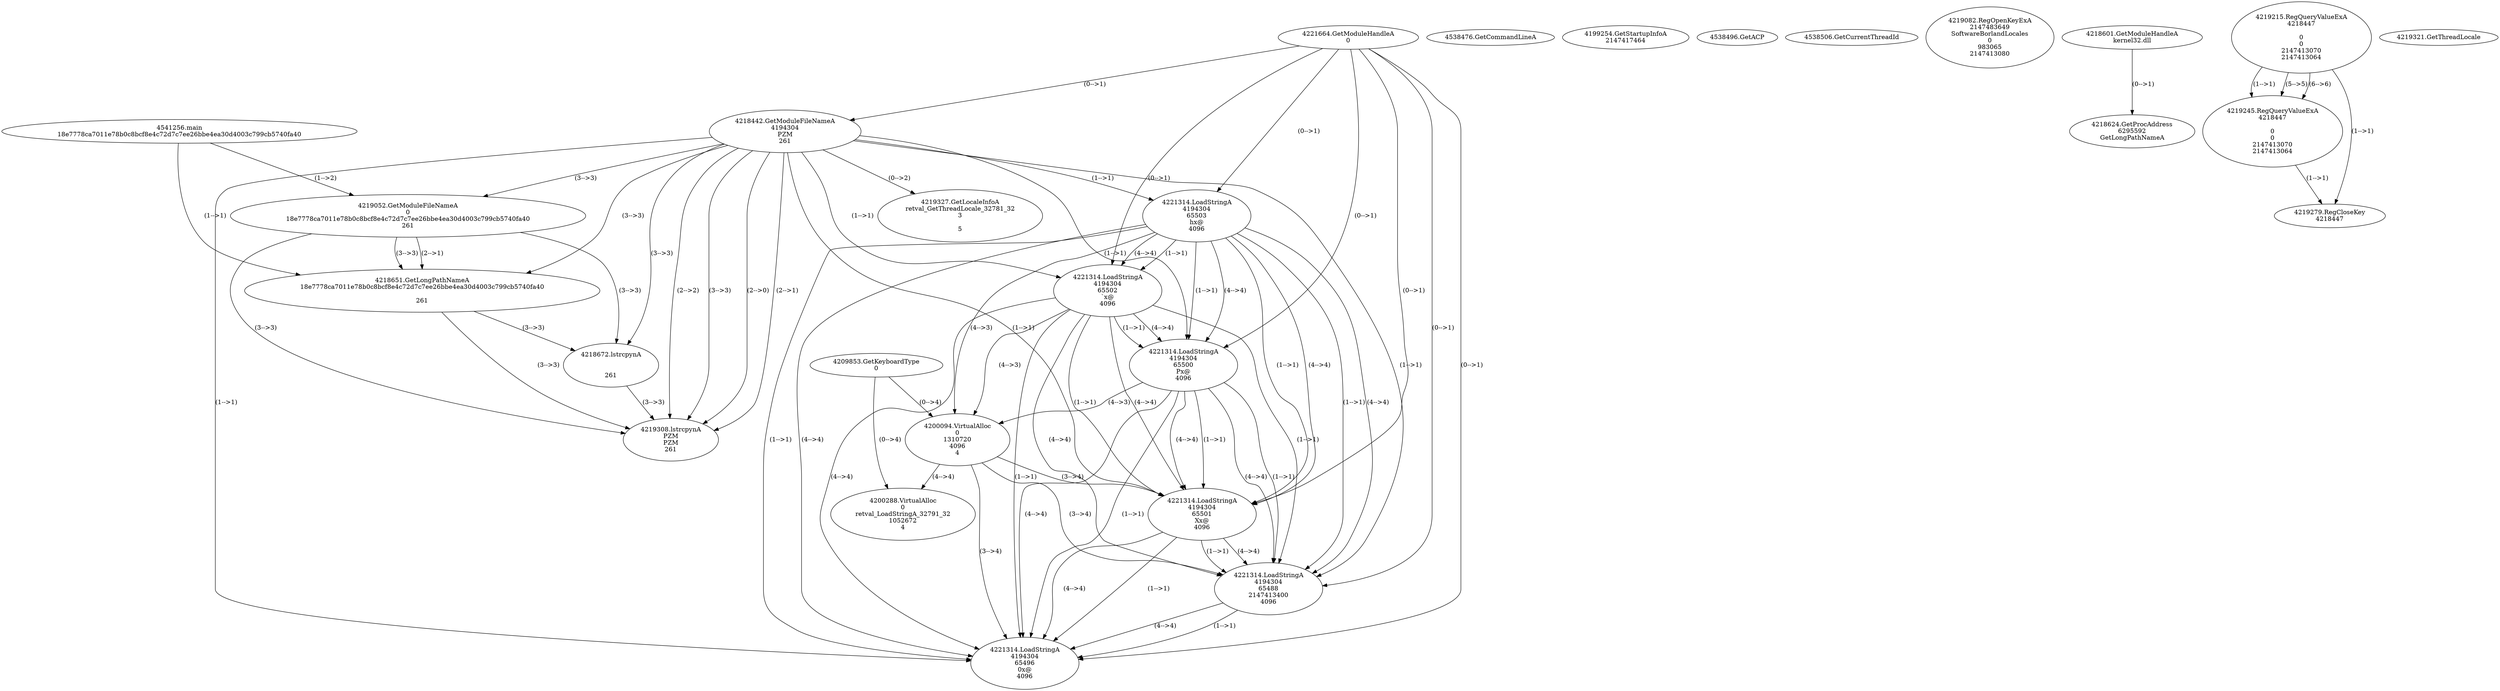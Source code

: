 // Global SCDG with merge call
digraph {
	0 [label="4541256.main
18e7778ca7011e78b0c8bcf8e4c72d7c7ee26bbe4ea30d4003c799cb5740fa40"]
	1 [label="4221664.GetModuleHandleA
0"]
	2 [label="4209853.GetKeyboardType
0"]
	3 [label="4538476.GetCommandLineA
"]
	4 [label="4199254.GetStartupInfoA
2147417464"]
	5 [label="4538496.GetACP
"]
	6 [label="4538506.GetCurrentThreadId
"]
	7 [label="4218442.GetModuleFileNameA
4194304
PZM
261"]
	1 -> 7 [label="(0-->1)"]
	8 [label="4219052.GetModuleFileNameA
0
18e7778ca7011e78b0c8bcf8e4c72d7c7ee26bbe4ea30d4003c799cb5740fa40
261"]
	0 -> 8 [label="(1-->2)"]
	7 -> 8 [label="(3-->3)"]
	9 [label="4219082.RegOpenKeyExA
2147483649
Software\Borland\Locales
0
983065
2147413080"]
	10 [label="4218601.GetModuleHandleA
kernel32.dll"]
	11 [label="4218624.GetProcAddress
6295592
GetLongPathNameA"]
	10 -> 11 [label="(0-->1)"]
	12 [label="4218651.GetLongPathNameA
18e7778ca7011e78b0c8bcf8e4c72d7c7ee26bbe4ea30d4003c799cb5740fa40

261"]
	0 -> 12 [label="(1-->1)"]
	8 -> 12 [label="(2-->1)"]
	7 -> 12 [label="(3-->3)"]
	8 -> 12 [label="(3-->3)"]
	13 [label="4218672.lstrcpynA


261"]
	7 -> 13 [label="(3-->3)"]
	8 -> 13 [label="(3-->3)"]
	12 -> 13 [label="(3-->3)"]
	14 [label="4219215.RegQueryValueExA
4218447

0
0
2147413070
2147413064"]
	15 [label="4219245.RegQueryValueExA
4218447

0
0
2147413070
2147413064"]
	14 -> 15 [label="(1-->1)"]
	14 -> 15 [label="(5-->5)"]
	14 -> 15 [label="(6-->6)"]
	16 [label="4219279.RegCloseKey
4218447"]
	14 -> 16 [label="(1-->1)"]
	15 -> 16 [label="(1-->1)"]
	17 [label="4219308.lstrcpynA
PZM
PZM
261"]
	7 -> 17 [label="(2-->1)"]
	7 -> 17 [label="(2-->2)"]
	7 -> 17 [label="(3-->3)"]
	8 -> 17 [label="(3-->3)"]
	12 -> 17 [label="(3-->3)"]
	13 -> 17 [label="(3-->3)"]
	7 -> 17 [label="(2-->0)"]
	18 [label="4219321.GetThreadLocale
"]
	19 [label="4219327.GetLocaleInfoA
retval_GetThreadLocale_32781_32
3

5"]
	7 -> 19 [label="(0-->2)"]
	20 [label="4221314.LoadStringA
4194304
65503
hx@
4096"]
	1 -> 20 [label="(0-->1)"]
	7 -> 20 [label="(1-->1)"]
	21 [label="4221314.LoadStringA
4194304
65502
`x@
4096"]
	1 -> 21 [label="(0-->1)"]
	7 -> 21 [label="(1-->1)"]
	20 -> 21 [label="(1-->1)"]
	20 -> 21 [label="(4-->4)"]
	22 [label="4221314.LoadStringA
4194304
65500
Px@
4096"]
	1 -> 22 [label="(0-->1)"]
	7 -> 22 [label="(1-->1)"]
	20 -> 22 [label="(1-->1)"]
	21 -> 22 [label="(1-->1)"]
	20 -> 22 [label="(4-->4)"]
	21 -> 22 [label="(4-->4)"]
	23 [label="4200094.VirtualAlloc
0
1310720
4096
4"]
	20 -> 23 [label="(4-->3)"]
	21 -> 23 [label="(4-->3)"]
	22 -> 23 [label="(4-->3)"]
	2 -> 23 [label="(0-->4)"]
	24 [label="4221314.LoadStringA
4194304
65501
Xx@
4096"]
	1 -> 24 [label="(0-->1)"]
	7 -> 24 [label="(1-->1)"]
	20 -> 24 [label="(1-->1)"]
	21 -> 24 [label="(1-->1)"]
	22 -> 24 [label="(1-->1)"]
	20 -> 24 [label="(4-->4)"]
	21 -> 24 [label="(4-->4)"]
	22 -> 24 [label="(4-->4)"]
	23 -> 24 [label="(3-->4)"]
	25 [label="4221314.LoadStringA
4194304
65488
2147413400
4096"]
	1 -> 25 [label="(0-->1)"]
	7 -> 25 [label="(1-->1)"]
	20 -> 25 [label="(1-->1)"]
	21 -> 25 [label="(1-->1)"]
	22 -> 25 [label="(1-->1)"]
	24 -> 25 [label="(1-->1)"]
	20 -> 25 [label="(4-->4)"]
	21 -> 25 [label="(4-->4)"]
	22 -> 25 [label="(4-->4)"]
	23 -> 25 [label="(3-->4)"]
	24 -> 25 [label="(4-->4)"]
	26 [label="4221314.LoadStringA
4194304
65496
0x@
4096"]
	1 -> 26 [label="(0-->1)"]
	7 -> 26 [label="(1-->1)"]
	20 -> 26 [label="(1-->1)"]
	21 -> 26 [label="(1-->1)"]
	22 -> 26 [label="(1-->1)"]
	24 -> 26 [label="(1-->1)"]
	25 -> 26 [label="(1-->1)"]
	20 -> 26 [label="(4-->4)"]
	21 -> 26 [label="(4-->4)"]
	22 -> 26 [label="(4-->4)"]
	23 -> 26 [label="(3-->4)"]
	24 -> 26 [label="(4-->4)"]
	25 -> 26 [label="(4-->4)"]
	27 [label="4200288.VirtualAlloc
0
retval_LoadStringA_32791_32
1052672
4"]
	2 -> 27 [label="(0-->4)"]
	23 -> 27 [label="(4-->4)"]
}
